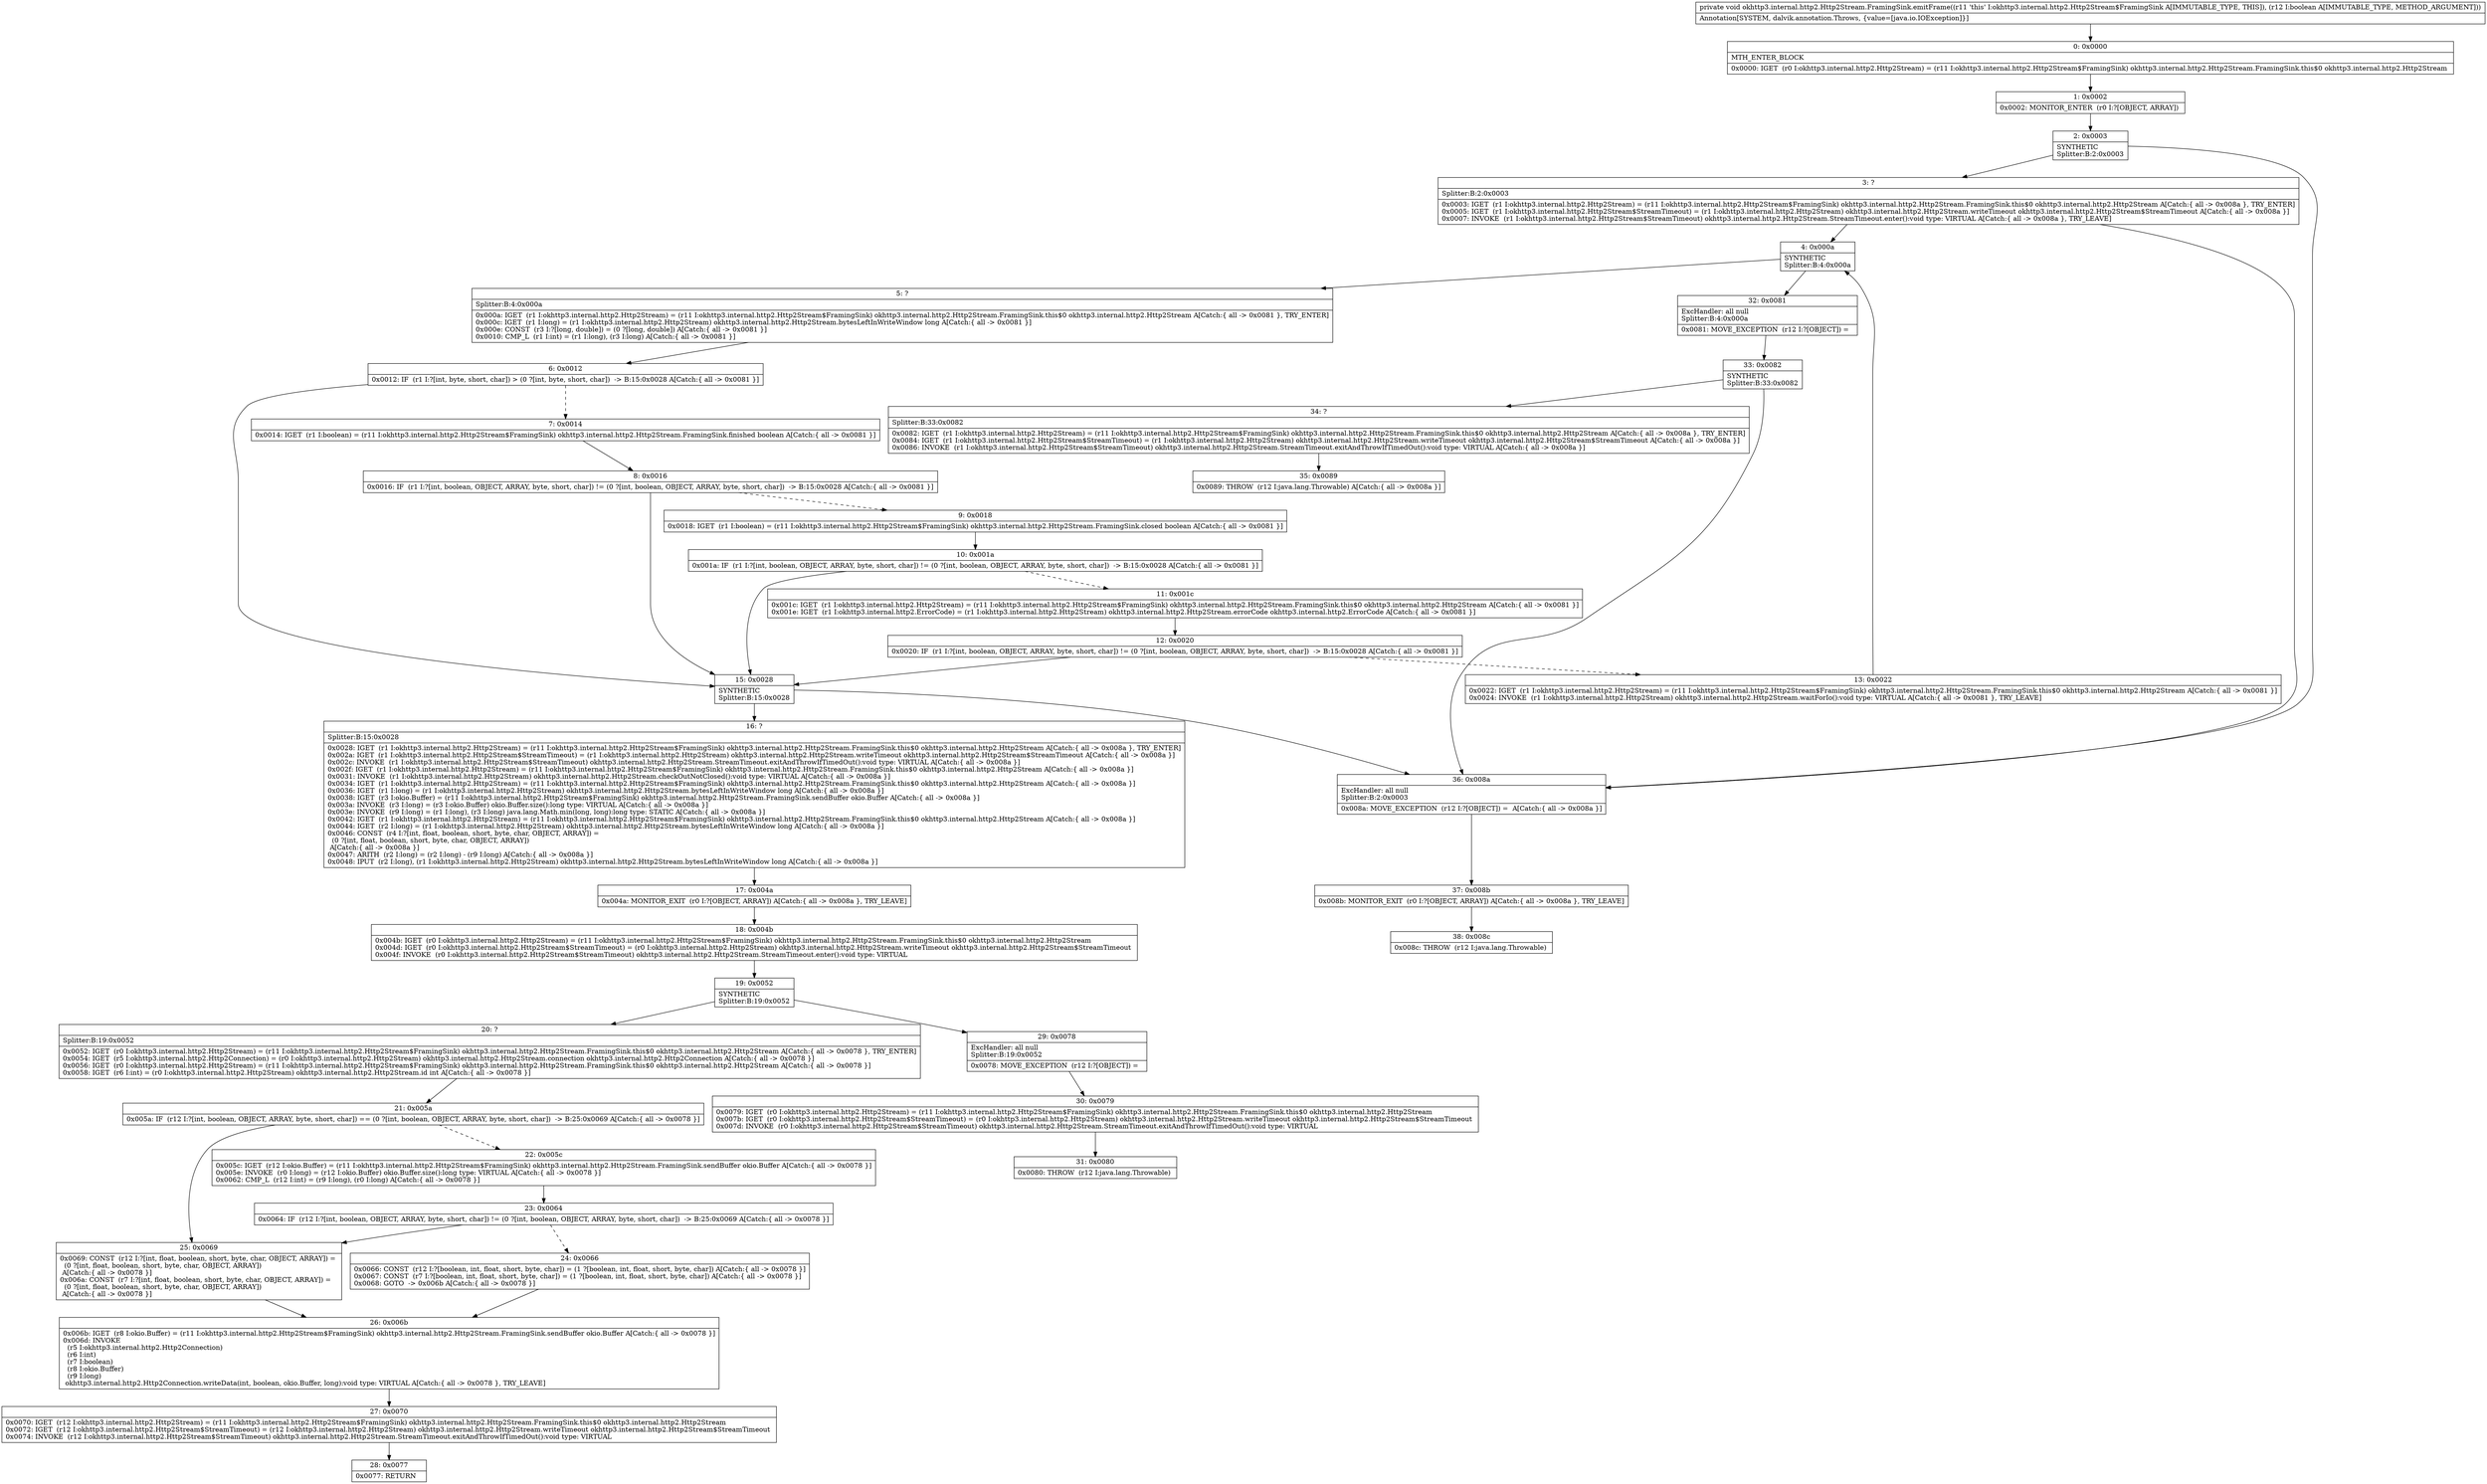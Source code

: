 digraph "CFG forokhttp3.internal.http2.Http2Stream.FramingSink.emitFrame(Z)V" {
Node_0 [shape=record,label="{0\:\ 0x0000|MTH_ENTER_BLOCK\l|0x0000: IGET  (r0 I:okhttp3.internal.http2.Http2Stream) = (r11 I:okhttp3.internal.http2.Http2Stream$FramingSink) okhttp3.internal.http2.Http2Stream.FramingSink.this$0 okhttp3.internal.http2.Http2Stream \l}"];
Node_1 [shape=record,label="{1\:\ 0x0002|0x0002: MONITOR_ENTER  (r0 I:?[OBJECT, ARRAY]) \l}"];
Node_2 [shape=record,label="{2\:\ 0x0003|SYNTHETIC\lSplitter:B:2:0x0003\l}"];
Node_3 [shape=record,label="{3\:\ ?|Splitter:B:2:0x0003\l|0x0003: IGET  (r1 I:okhttp3.internal.http2.Http2Stream) = (r11 I:okhttp3.internal.http2.Http2Stream$FramingSink) okhttp3.internal.http2.Http2Stream.FramingSink.this$0 okhttp3.internal.http2.Http2Stream A[Catch:\{ all \-\> 0x008a \}, TRY_ENTER]\l0x0005: IGET  (r1 I:okhttp3.internal.http2.Http2Stream$StreamTimeout) = (r1 I:okhttp3.internal.http2.Http2Stream) okhttp3.internal.http2.Http2Stream.writeTimeout okhttp3.internal.http2.Http2Stream$StreamTimeout A[Catch:\{ all \-\> 0x008a \}]\l0x0007: INVOKE  (r1 I:okhttp3.internal.http2.Http2Stream$StreamTimeout) okhttp3.internal.http2.Http2Stream.StreamTimeout.enter():void type: VIRTUAL A[Catch:\{ all \-\> 0x008a \}, TRY_LEAVE]\l}"];
Node_4 [shape=record,label="{4\:\ 0x000a|SYNTHETIC\lSplitter:B:4:0x000a\l}"];
Node_5 [shape=record,label="{5\:\ ?|Splitter:B:4:0x000a\l|0x000a: IGET  (r1 I:okhttp3.internal.http2.Http2Stream) = (r11 I:okhttp3.internal.http2.Http2Stream$FramingSink) okhttp3.internal.http2.Http2Stream.FramingSink.this$0 okhttp3.internal.http2.Http2Stream A[Catch:\{ all \-\> 0x0081 \}, TRY_ENTER]\l0x000c: IGET  (r1 I:long) = (r1 I:okhttp3.internal.http2.Http2Stream) okhttp3.internal.http2.Http2Stream.bytesLeftInWriteWindow long A[Catch:\{ all \-\> 0x0081 \}]\l0x000e: CONST  (r3 I:?[long, double]) = (0 ?[long, double]) A[Catch:\{ all \-\> 0x0081 \}]\l0x0010: CMP_L  (r1 I:int) = (r1 I:long), (r3 I:long) A[Catch:\{ all \-\> 0x0081 \}]\l}"];
Node_6 [shape=record,label="{6\:\ 0x0012|0x0012: IF  (r1 I:?[int, byte, short, char]) \> (0 ?[int, byte, short, char])  \-\> B:15:0x0028 A[Catch:\{ all \-\> 0x0081 \}]\l}"];
Node_7 [shape=record,label="{7\:\ 0x0014|0x0014: IGET  (r1 I:boolean) = (r11 I:okhttp3.internal.http2.Http2Stream$FramingSink) okhttp3.internal.http2.Http2Stream.FramingSink.finished boolean A[Catch:\{ all \-\> 0x0081 \}]\l}"];
Node_8 [shape=record,label="{8\:\ 0x0016|0x0016: IF  (r1 I:?[int, boolean, OBJECT, ARRAY, byte, short, char]) != (0 ?[int, boolean, OBJECT, ARRAY, byte, short, char])  \-\> B:15:0x0028 A[Catch:\{ all \-\> 0x0081 \}]\l}"];
Node_9 [shape=record,label="{9\:\ 0x0018|0x0018: IGET  (r1 I:boolean) = (r11 I:okhttp3.internal.http2.Http2Stream$FramingSink) okhttp3.internal.http2.Http2Stream.FramingSink.closed boolean A[Catch:\{ all \-\> 0x0081 \}]\l}"];
Node_10 [shape=record,label="{10\:\ 0x001a|0x001a: IF  (r1 I:?[int, boolean, OBJECT, ARRAY, byte, short, char]) != (0 ?[int, boolean, OBJECT, ARRAY, byte, short, char])  \-\> B:15:0x0028 A[Catch:\{ all \-\> 0x0081 \}]\l}"];
Node_11 [shape=record,label="{11\:\ 0x001c|0x001c: IGET  (r1 I:okhttp3.internal.http2.Http2Stream) = (r11 I:okhttp3.internal.http2.Http2Stream$FramingSink) okhttp3.internal.http2.Http2Stream.FramingSink.this$0 okhttp3.internal.http2.Http2Stream A[Catch:\{ all \-\> 0x0081 \}]\l0x001e: IGET  (r1 I:okhttp3.internal.http2.ErrorCode) = (r1 I:okhttp3.internal.http2.Http2Stream) okhttp3.internal.http2.Http2Stream.errorCode okhttp3.internal.http2.ErrorCode A[Catch:\{ all \-\> 0x0081 \}]\l}"];
Node_12 [shape=record,label="{12\:\ 0x0020|0x0020: IF  (r1 I:?[int, boolean, OBJECT, ARRAY, byte, short, char]) != (0 ?[int, boolean, OBJECT, ARRAY, byte, short, char])  \-\> B:15:0x0028 A[Catch:\{ all \-\> 0x0081 \}]\l}"];
Node_13 [shape=record,label="{13\:\ 0x0022|0x0022: IGET  (r1 I:okhttp3.internal.http2.Http2Stream) = (r11 I:okhttp3.internal.http2.Http2Stream$FramingSink) okhttp3.internal.http2.Http2Stream.FramingSink.this$0 okhttp3.internal.http2.Http2Stream A[Catch:\{ all \-\> 0x0081 \}]\l0x0024: INVOKE  (r1 I:okhttp3.internal.http2.Http2Stream) okhttp3.internal.http2.Http2Stream.waitForIo():void type: VIRTUAL A[Catch:\{ all \-\> 0x0081 \}, TRY_LEAVE]\l}"];
Node_15 [shape=record,label="{15\:\ 0x0028|SYNTHETIC\lSplitter:B:15:0x0028\l}"];
Node_16 [shape=record,label="{16\:\ ?|Splitter:B:15:0x0028\l|0x0028: IGET  (r1 I:okhttp3.internal.http2.Http2Stream) = (r11 I:okhttp3.internal.http2.Http2Stream$FramingSink) okhttp3.internal.http2.Http2Stream.FramingSink.this$0 okhttp3.internal.http2.Http2Stream A[Catch:\{ all \-\> 0x008a \}, TRY_ENTER]\l0x002a: IGET  (r1 I:okhttp3.internal.http2.Http2Stream$StreamTimeout) = (r1 I:okhttp3.internal.http2.Http2Stream) okhttp3.internal.http2.Http2Stream.writeTimeout okhttp3.internal.http2.Http2Stream$StreamTimeout A[Catch:\{ all \-\> 0x008a \}]\l0x002c: INVOKE  (r1 I:okhttp3.internal.http2.Http2Stream$StreamTimeout) okhttp3.internal.http2.Http2Stream.StreamTimeout.exitAndThrowIfTimedOut():void type: VIRTUAL A[Catch:\{ all \-\> 0x008a \}]\l0x002f: IGET  (r1 I:okhttp3.internal.http2.Http2Stream) = (r11 I:okhttp3.internal.http2.Http2Stream$FramingSink) okhttp3.internal.http2.Http2Stream.FramingSink.this$0 okhttp3.internal.http2.Http2Stream A[Catch:\{ all \-\> 0x008a \}]\l0x0031: INVOKE  (r1 I:okhttp3.internal.http2.Http2Stream) okhttp3.internal.http2.Http2Stream.checkOutNotClosed():void type: VIRTUAL A[Catch:\{ all \-\> 0x008a \}]\l0x0034: IGET  (r1 I:okhttp3.internal.http2.Http2Stream) = (r11 I:okhttp3.internal.http2.Http2Stream$FramingSink) okhttp3.internal.http2.Http2Stream.FramingSink.this$0 okhttp3.internal.http2.Http2Stream A[Catch:\{ all \-\> 0x008a \}]\l0x0036: IGET  (r1 I:long) = (r1 I:okhttp3.internal.http2.Http2Stream) okhttp3.internal.http2.Http2Stream.bytesLeftInWriteWindow long A[Catch:\{ all \-\> 0x008a \}]\l0x0038: IGET  (r3 I:okio.Buffer) = (r11 I:okhttp3.internal.http2.Http2Stream$FramingSink) okhttp3.internal.http2.Http2Stream.FramingSink.sendBuffer okio.Buffer A[Catch:\{ all \-\> 0x008a \}]\l0x003a: INVOKE  (r3 I:long) = (r3 I:okio.Buffer) okio.Buffer.size():long type: VIRTUAL A[Catch:\{ all \-\> 0x008a \}]\l0x003e: INVOKE  (r9 I:long) = (r1 I:long), (r3 I:long) java.lang.Math.min(long, long):long type: STATIC A[Catch:\{ all \-\> 0x008a \}]\l0x0042: IGET  (r1 I:okhttp3.internal.http2.Http2Stream) = (r11 I:okhttp3.internal.http2.Http2Stream$FramingSink) okhttp3.internal.http2.Http2Stream.FramingSink.this$0 okhttp3.internal.http2.Http2Stream A[Catch:\{ all \-\> 0x008a \}]\l0x0044: IGET  (r2 I:long) = (r1 I:okhttp3.internal.http2.Http2Stream) okhttp3.internal.http2.Http2Stream.bytesLeftInWriteWindow long A[Catch:\{ all \-\> 0x008a \}]\l0x0046: CONST  (r4 I:?[int, float, boolean, short, byte, char, OBJECT, ARRAY]) = \l  (0 ?[int, float, boolean, short, byte, char, OBJECT, ARRAY])\l A[Catch:\{ all \-\> 0x008a \}]\l0x0047: ARITH  (r2 I:long) = (r2 I:long) \- (r9 I:long) A[Catch:\{ all \-\> 0x008a \}]\l0x0048: IPUT  (r2 I:long), (r1 I:okhttp3.internal.http2.Http2Stream) okhttp3.internal.http2.Http2Stream.bytesLeftInWriteWindow long A[Catch:\{ all \-\> 0x008a \}]\l}"];
Node_17 [shape=record,label="{17\:\ 0x004a|0x004a: MONITOR_EXIT  (r0 I:?[OBJECT, ARRAY]) A[Catch:\{ all \-\> 0x008a \}, TRY_LEAVE]\l}"];
Node_18 [shape=record,label="{18\:\ 0x004b|0x004b: IGET  (r0 I:okhttp3.internal.http2.Http2Stream) = (r11 I:okhttp3.internal.http2.Http2Stream$FramingSink) okhttp3.internal.http2.Http2Stream.FramingSink.this$0 okhttp3.internal.http2.Http2Stream \l0x004d: IGET  (r0 I:okhttp3.internal.http2.Http2Stream$StreamTimeout) = (r0 I:okhttp3.internal.http2.Http2Stream) okhttp3.internal.http2.Http2Stream.writeTimeout okhttp3.internal.http2.Http2Stream$StreamTimeout \l0x004f: INVOKE  (r0 I:okhttp3.internal.http2.Http2Stream$StreamTimeout) okhttp3.internal.http2.Http2Stream.StreamTimeout.enter():void type: VIRTUAL \l}"];
Node_19 [shape=record,label="{19\:\ 0x0052|SYNTHETIC\lSplitter:B:19:0x0052\l}"];
Node_20 [shape=record,label="{20\:\ ?|Splitter:B:19:0x0052\l|0x0052: IGET  (r0 I:okhttp3.internal.http2.Http2Stream) = (r11 I:okhttp3.internal.http2.Http2Stream$FramingSink) okhttp3.internal.http2.Http2Stream.FramingSink.this$0 okhttp3.internal.http2.Http2Stream A[Catch:\{ all \-\> 0x0078 \}, TRY_ENTER]\l0x0054: IGET  (r5 I:okhttp3.internal.http2.Http2Connection) = (r0 I:okhttp3.internal.http2.Http2Stream) okhttp3.internal.http2.Http2Stream.connection okhttp3.internal.http2.Http2Connection A[Catch:\{ all \-\> 0x0078 \}]\l0x0056: IGET  (r0 I:okhttp3.internal.http2.Http2Stream) = (r11 I:okhttp3.internal.http2.Http2Stream$FramingSink) okhttp3.internal.http2.Http2Stream.FramingSink.this$0 okhttp3.internal.http2.Http2Stream A[Catch:\{ all \-\> 0x0078 \}]\l0x0058: IGET  (r6 I:int) = (r0 I:okhttp3.internal.http2.Http2Stream) okhttp3.internal.http2.Http2Stream.id int A[Catch:\{ all \-\> 0x0078 \}]\l}"];
Node_21 [shape=record,label="{21\:\ 0x005a|0x005a: IF  (r12 I:?[int, boolean, OBJECT, ARRAY, byte, short, char]) == (0 ?[int, boolean, OBJECT, ARRAY, byte, short, char])  \-\> B:25:0x0069 A[Catch:\{ all \-\> 0x0078 \}]\l}"];
Node_22 [shape=record,label="{22\:\ 0x005c|0x005c: IGET  (r12 I:okio.Buffer) = (r11 I:okhttp3.internal.http2.Http2Stream$FramingSink) okhttp3.internal.http2.Http2Stream.FramingSink.sendBuffer okio.Buffer A[Catch:\{ all \-\> 0x0078 \}]\l0x005e: INVOKE  (r0 I:long) = (r12 I:okio.Buffer) okio.Buffer.size():long type: VIRTUAL A[Catch:\{ all \-\> 0x0078 \}]\l0x0062: CMP_L  (r12 I:int) = (r9 I:long), (r0 I:long) A[Catch:\{ all \-\> 0x0078 \}]\l}"];
Node_23 [shape=record,label="{23\:\ 0x0064|0x0064: IF  (r12 I:?[int, boolean, OBJECT, ARRAY, byte, short, char]) != (0 ?[int, boolean, OBJECT, ARRAY, byte, short, char])  \-\> B:25:0x0069 A[Catch:\{ all \-\> 0x0078 \}]\l}"];
Node_24 [shape=record,label="{24\:\ 0x0066|0x0066: CONST  (r12 I:?[boolean, int, float, short, byte, char]) = (1 ?[boolean, int, float, short, byte, char]) A[Catch:\{ all \-\> 0x0078 \}]\l0x0067: CONST  (r7 I:?[boolean, int, float, short, byte, char]) = (1 ?[boolean, int, float, short, byte, char]) A[Catch:\{ all \-\> 0x0078 \}]\l0x0068: GOTO  \-\> 0x006b A[Catch:\{ all \-\> 0x0078 \}]\l}"];
Node_25 [shape=record,label="{25\:\ 0x0069|0x0069: CONST  (r12 I:?[int, float, boolean, short, byte, char, OBJECT, ARRAY]) = \l  (0 ?[int, float, boolean, short, byte, char, OBJECT, ARRAY])\l A[Catch:\{ all \-\> 0x0078 \}]\l0x006a: CONST  (r7 I:?[int, float, boolean, short, byte, char, OBJECT, ARRAY]) = \l  (0 ?[int, float, boolean, short, byte, char, OBJECT, ARRAY])\l A[Catch:\{ all \-\> 0x0078 \}]\l}"];
Node_26 [shape=record,label="{26\:\ 0x006b|0x006b: IGET  (r8 I:okio.Buffer) = (r11 I:okhttp3.internal.http2.Http2Stream$FramingSink) okhttp3.internal.http2.Http2Stream.FramingSink.sendBuffer okio.Buffer A[Catch:\{ all \-\> 0x0078 \}]\l0x006d: INVOKE  \l  (r5 I:okhttp3.internal.http2.Http2Connection)\l  (r6 I:int)\l  (r7 I:boolean)\l  (r8 I:okio.Buffer)\l  (r9 I:long)\l okhttp3.internal.http2.Http2Connection.writeData(int, boolean, okio.Buffer, long):void type: VIRTUAL A[Catch:\{ all \-\> 0x0078 \}, TRY_LEAVE]\l}"];
Node_27 [shape=record,label="{27\:\ 0x0070|0x0070: IGET  (r12 I:okhttp3.internal.http2.Http2Stream) = (r11 I:okhttp3.internal.http2.Http2Stream$FramingSink) okhttp3.internal.http2.Http2Stream.FramingSink.this$0 okhttp3.internal.http2.Http2Stream \l0x0072: IGET  (r12 I:okhttp3.internal.http2.Http2Stream$StreamTimeout) = (r12 I:okhttp3.internal.http2.Http2Stream) okhttp3.internal.http2.Http2Stream.writeTimeout okhttp3.internal.http2.Http2Stream$StreamTimeout \l0x0074: INVOKE  (r12 I:okhttp3.internal.http2.Http2Stream$StreamTimeout) okhttp3.internal.http2.Http2Stream.StreamTimeout.exitAndThrowIfTimedOut():void type: VIRTUAL \l}"];
Node_28 [shape=record,label="{28\:\ 0x0077|0x0077: RETURN   \l}"];
Node_29 [shape=record,label="{29\:\ 0x0078|ExcHandler: all null\lSplitter:B:19:0x0052\l|0x0078: MOVE_EXCEPTION  (r12 I:?[OBJECT]) =  \l}"];
Node_30 [shape=record,label="{30\:\ 0x0079|0x0079: IGET  (r0 I:okhttp3.internal.http2.Http2Stream) = (r11 I:okhttp3.internal.http2.Http2Stream$FramingSink) okhttp3.internal.http2.Http2Stream.FramingSink.this$0 okhttp3.internal.http2.Http2Stream \l0x007b: IGET  (r0 I:okhttp3.internal.http2.Http2Stream$StreamTimeout) = (r0 I:okhttp3.internal.http2.Http2Stream) okhttp3.internal.http2.Http2Stream.writeTimeout okhttp3.internal.http2.Http2Stream$StreamTimeout \l0x007d: INVOKE  (r0 I:okhttp3.internal.http2.Http2Stream$StreamTimeout) okhttp3.internal.http2.Http2Stream.StreamTimeout.exitAndThrowIfTimedOut():void type: VIRTUAL \l}"];
Node_31 [shape=record,label="{31\:\ 0x0080|0x0080: THROW  (r12 I:java.lang.Throwable) \l}"];
Node_32 [shape=record,label="{32\:\ 0x0081|ExcHandler: all null\lSplitter:B:4:0x000a\l|0x0081: MOVE_EXCEPTION  (r12 I:?[OBJECT]) =  \l}"];
Node_33 [shape=record,label="{33\:\ 0x0082|SYNTHETIC\lSplitter:B:33:0x0082\l}"];
Node_34 [shape=record,label="{34\:\ ?|Splitter:B:33:0x0082\l|0x0082: IGET  (r1 I:okhttp3.internal.http2.Http2Stream) = (r11 I:okhttp3.internal.http2.Http2Stream$FramingSink) okhttp3.internal.http2.Http2Stream.FramingSink.this$0 okhttp3.internal.http2.Http2Stream A[Catch:\{ all \-\> 0x008a \}, TRY_ENTER]\l0x0084: IGET  (r1 I:okhttp3.internal.http2.Http2Stream$StreamTimeout) = (r1 I:okhttp3.internal.http2.Http2Stream) okhttp3.internal.http2.Http2Stream.writeTimeout okhttp3.internal.http2.Http2Stream$StreamTimeout A[Catch:\{ all \-\> 0x008a \}]\l0x0086: INVOKE  (r1 I:okhttp3.internal.http2.Http2Stream$StreamTimeout) okhttp3.internal.http2.Http2Stream.StreamTimeout.exitAndThrowIfTimedOut():void type: VIRTUAL A[Catch:\{ all \-\> 0x008a \}]\l}"];
Node_35 [shape=record,label="{35\:\ 0x0089|0x0089: THROW  (r12 I:java.lang.Throwable) A[Catch:\{ all \-\> 0x008a \}]\l}"];
Node_36 [shape=record,label="{36\:\ 0x008a|ExcHandler: all null\lSplitter:B:2:0x0003\l|0x008a: MOVE_EXCEPTION  (r12 I:?[OBJECT]) =  A[Catch:\{ all \-\> 0x008a \}]\l}"];
Node_37 [shape=record,label="{37\:\ 0x008b|0x008b: MONITOR_EXIT  (r0 I:?[OBJECT, ARRAY]) A[Catch:\{ all \-\> 0x008a \}, TRY_LEAVE]\l}"];
Node_38 [shape=record,label="{38\:\ 0x008c|0x008c: THROW  (r12 I:java.lang.Throwable) \l}"];
MethodNode[shape=record,label="{private void okhttp3.internal.http2.Http2Stream.FramingSink.emitFrame((r11 'this' I:okhttp3.internal.http2.Http2Stream$FramingSink A[IMMUTABLE_TYPE, THIS]), (r12 I:boolean A[IMMUTABLE_TYPE, METHOD_ARGUMENT]))  | Annotation[SYSTEM, dalvik.annotation.Throws, \{value=[java.io.IOException]\}]\l}"];
MethodNode -> Node_0;
Node_0 -> Node_1;
Node_1 -> Node_2;
Node_2 -> Node_3;
Node_2 -> Node_36;
Node_3 -> Node_4;
Node_3 -> Node_36;
Node_4 -> Node_5;
Node_4 -> Node_32;
Node_5 -> Node_6;
Node_6 -> Node_7[style=dashed];
Node_6 -> Node_15;
Node_7 -> Node_8;
Node_8 -> Node_9[style=dashed];
Node_8 -> Node_15;
Node_9 -> Node_10;
Node_10 -> Node_11[style=dashed];
Node_10 -> Node_15;
Node_11 -> Node_12;
Node_12 -> Node_13[style=dashed];
Node_12 -> Node_15;
Node_13 -> Node_4;
Node_15 -> Node_16;
Node_15 -> Node_36;
Node_16 -> Node_17;
Node_17 -> Node_18;
Node_18 -> Node_19;
Node_19 -> Node_20;
Node_19 -> Node_29;
Node_20 -> Node_21;
Node_21 -> Node_22[style=dashed];
Node_21 -> Node_25;
Node_22 -> Node_23;
Node_23 -> Node_24[style=dashed];
Node_23 -> Node_25;
Node_24 -> Node_26;
Node_25 -> Node_26;
Node_26 -> Node_27;
Node_27 -> Node_28;
Node_29 -> Node_30;
Node_30 -> Node_31;
Node_32 -> Node_33;
Node_33 -> Node_34;
Node_33 -> Node_36;
Node_34 -> Node_35;
Node_36 -> Node_37;
Node_37 -> Node_38;
}

